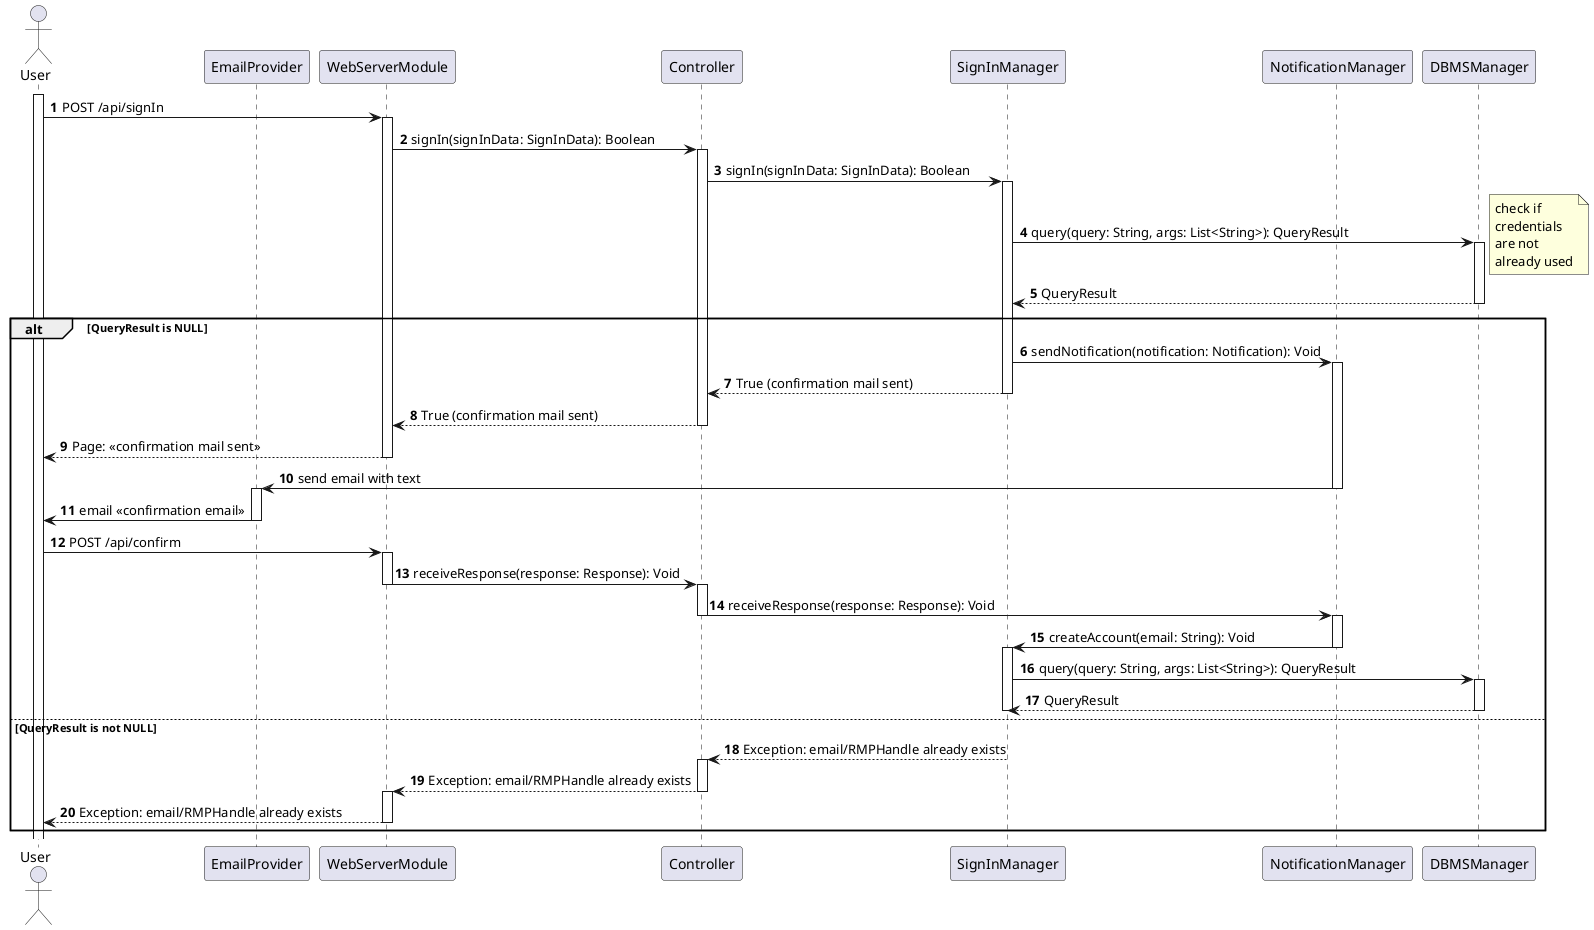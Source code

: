 @startuml

autonumber

actor User as U
participant EmailProvider as EP
participant WebServerModule as WS
participant Controller as C
participant SignInManager as SIM
participant NotificationManager as NM
participant DBMSManager as DBMSM

activate U
U -> WS: POST /api/signIn
activate WS
WS -> C: signIn(signInData: SignInData): Boolean
activate C
C -> SIM: signIn(signInData: SignInData): Boolean
activate SIM
SIM -> DBMSM: query(query: String, args: List<String>): QueryResult
note right
    check if 
    credentials
    are not 
    already used
end note
activate DBMSM
DBMSM --> SIM: QueryResult
deactivate DBMSM
alt QueryResult is NULL
    SIM -> NM: sendNotification(notification: Notification): Void
    activate NM
    SIM --> C: True (confirmation mail sent)
    deactivate SIM
    C --> WS: True (confirmation mail sent)
    deactivate C
    WS --> U: Page: <<confirmation mail sent>>
    deactivate WS
    NM -> EP: send email with text
    deactivate NM
    activate EP
    EP -> U: email <<confirmation email>>
    deactivate EP
    U -> WS: POST /api/confirm
    activate WS
    WS -> C: receiveResponse(response: Response): Void
    deactivate WS
    activate C
    C -> NM: receiveResponse(response: Response): Void
    deactivate C
    activate NM
    NM -> SIM: createAccount(email: String): Void
    deactivate NM
    activate SIM
    SIM -> DBMSM: query(query: String, args: List<String>): QueryResult
    activate DBMSM
    DBMSM --> SIM: QueryResult
    deactivate DBMSM
    deactivate SIM
else QueryResult is not NULL
    SIM --> C: Exception: email/RMPHandle already exists
    activate C
    C --> WS: Exception: email/RMPHandle already exists
    deactivate C
    activate WS
    WS --> U: Exception: email/RMPHandle already exists
    deactivate WS
end

@enduml